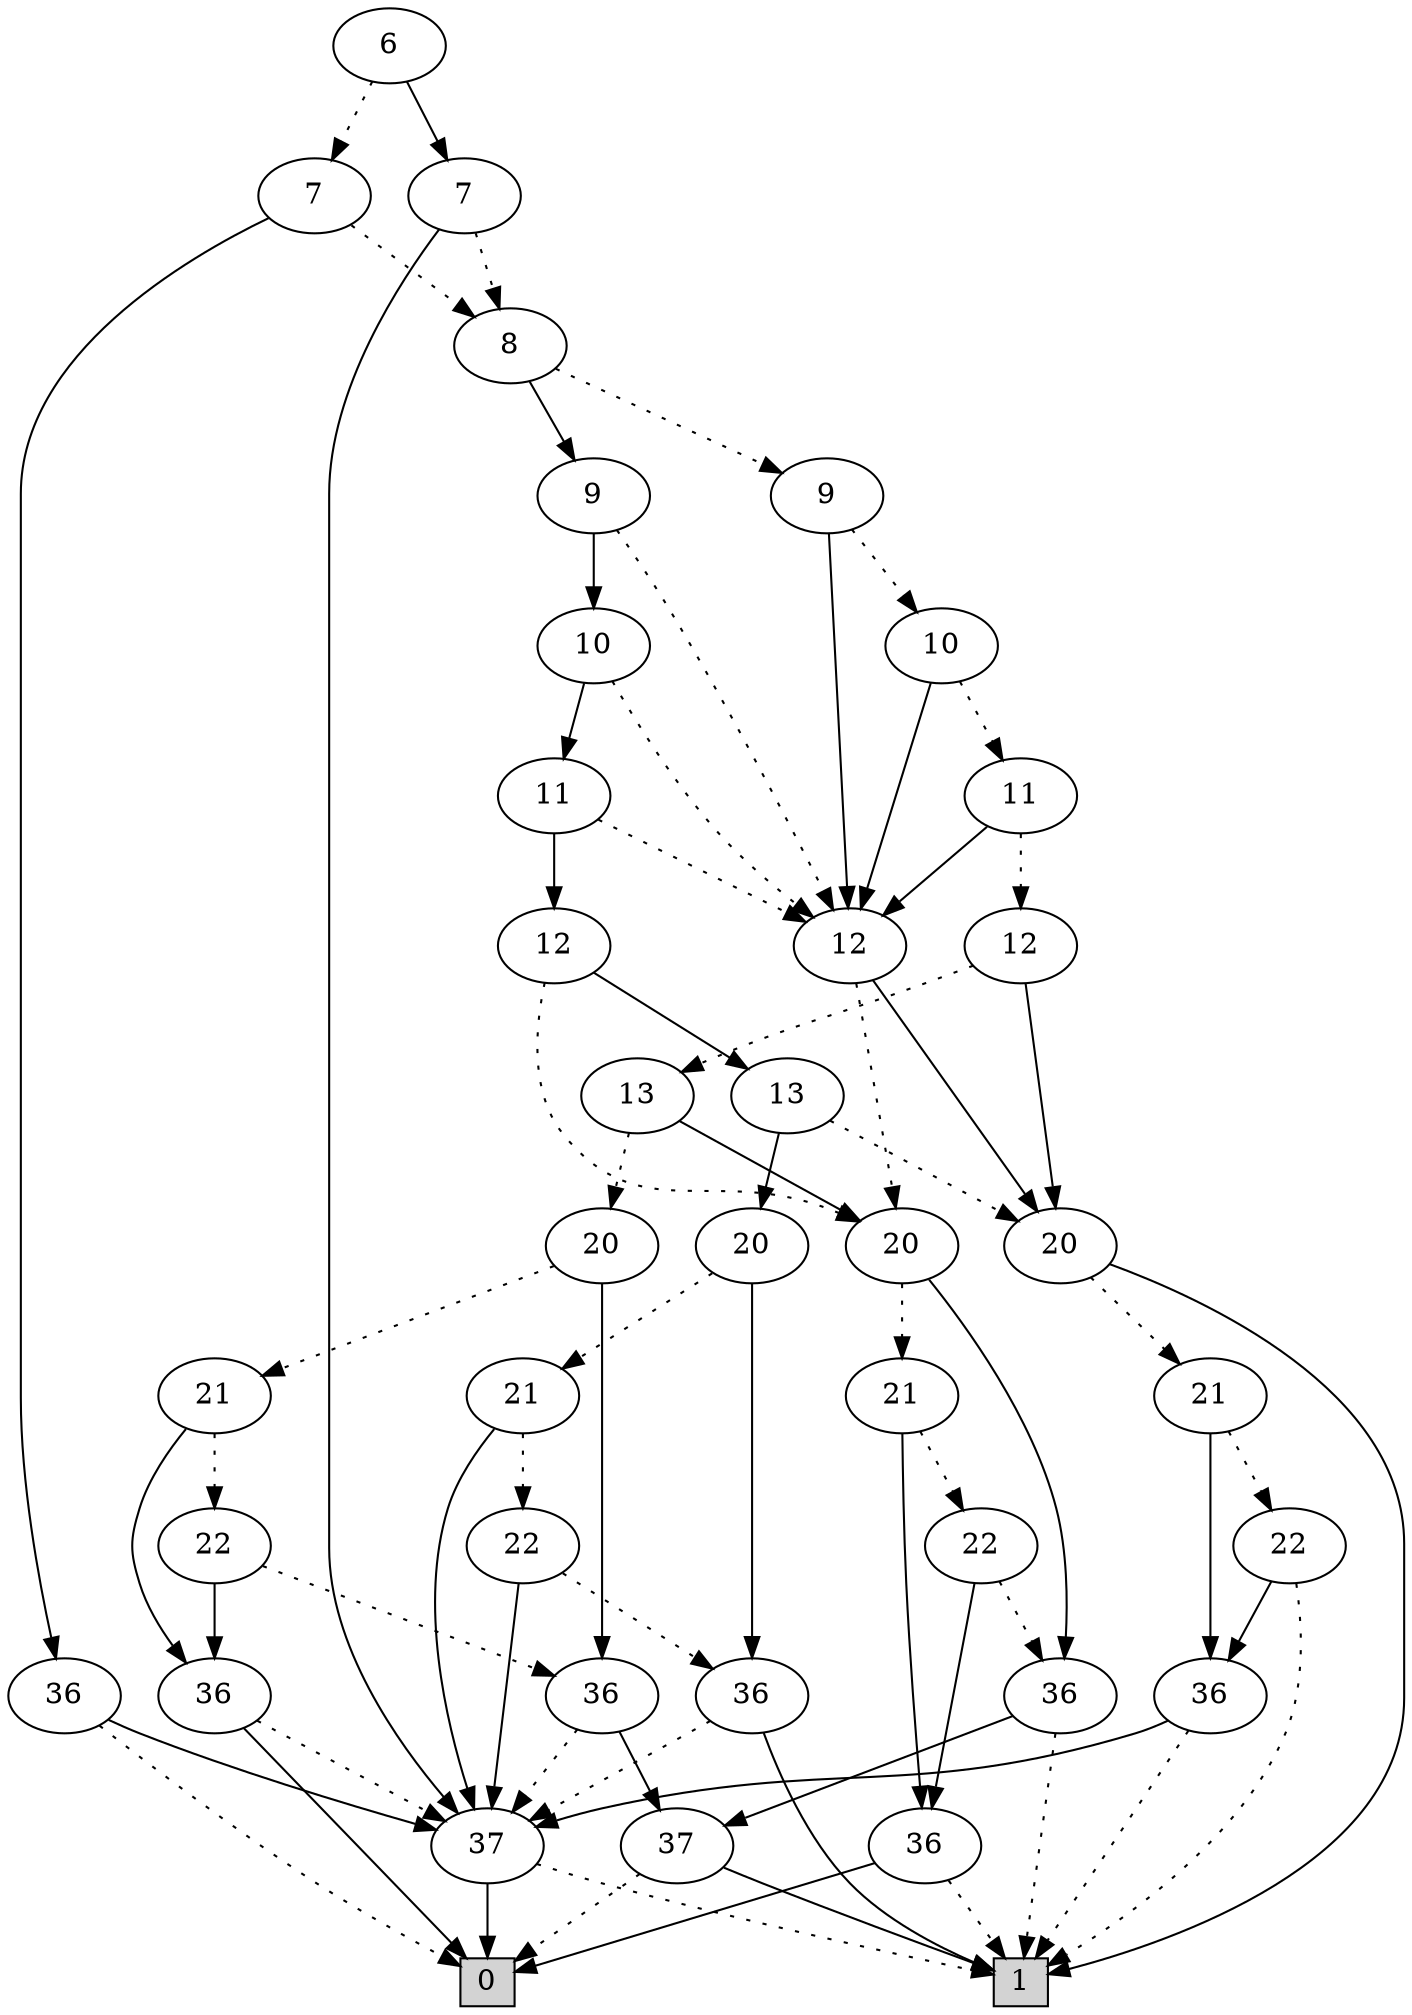 digraph G {
0 [shape=box, label="0", style=filled, shape=box, height=0.3, width=0.3];
1 [shape=box, label="1", style=filled, shape=box, height=0.3, width=0.3];
29585 [label="6"];
29585 -> 29583 [style=dotted];
29585 -> 29584 [style=filled];
29583 [label="7"];
29583 -> 29582 [style=dotted];
29583 -> 7104 [style=filled];
29582 [label="8"];
29582 -> 29577 [style=dotted];
29582 -> 29581 [style=filled];
29577 [label="9"];
29577 -> 29576 [style=dotted];
29577 -> 29574 [style=filled];
29576 [label="10"];
29576 -> 29575 [style=dotted];
29576 -> 29574 [style=filled];
29575 [label="11"];
29575 -> 29573 [style=dotted];
29575 -> 29574 [style=filled];
29573 [label="12"];
29573 -> 14719 [style=dotted];
29573 -> 14649 [style=filled];
14719 [label="13"];
14719 -> 14715 [style=dotted];
14719 -> 14718 [style=filled];
14715 [label="20"];
14715 -> 14714 [style=dotted];
14715 -> 8288 [style=filled];
14714 [label="21"];
14714 -> 14713 [style=dotted];
14714 -> 1256 [style=filled];
14713 [label="22"];
14713 -> 8288 [style=dotted];
14713 -> 1256 [style=filled];
8288 [label="36"];
8288 -> 77 [style=dotted];
8288 -> 76 [style=filled];
77 [label="37"];
77 -> 1 [style=dotted];
77 -> 0 [style=filled];
76 [label="37"];
76 -> 0 [style=dotted];
76 -> 1 [style=filled];
1256 [label="36"];
1256 -> 77 [style=dotted];
1256 -> 0 [style=filled];
14718 [label="20"];
14718 -> 14717 [style=dotted];
14718 -> 7324 [style=filled];
14717 [label="21"];
14717 -> 14716 [style=dotted];
14717 -> 75 [style=filled];
14716 [label="22"];
14716 -> 7324 [style=dotted];
14716 -> 75 [style=filled];
7324 [label="36"];
7324 -> 1 [style=dotted];
7324 -> 76 [style=filled];
75 [label="36"];
75 -> 1 [style=dotted];
75 -> 0 [style=filled];
14649 [label="20"];
14649 -> 14648 [style=dotted];
14649 -> 1 [style=filled];
14648 [label="21"];
14648 -> 3876 [style=dotted];
14648 -> 1340 [style=filled];
3876 [label="22"];
3876 -> 1 [style=dotted];
3876 -> 1340 [style=filled];
1340 [label="36"];
1340 -> 1 [style=dotted];
1340 -> 77 [style=filled];
29574 [label="12"];
29574 -> 14718 [style=dotted];
29574 -> 14649 [style=filled];
29581 [label="9"];
29581 -> 29574 [style=dotted];
29581 -> 29580 [style=filled];
29580 [label="10"];
29580 -> 29574 [style=dotted];
29580 -> 29579 [style=filled];
29579 [label="11"];
29579 -> 29574 [style=dotted];
29579 -> 29578 [style=filled];
29578 [label="12"];
29578 -> 14718 [style=dotted];
29578 -> 14655 [style=filled];
14655 [label="13"];
14655 -> 14649 [style=dotted];
14655 -> 14647 [style=filled];
14647 [label="20"];
14647 -> 14646 [style=dotted];
14647 -> 8279 [style=filled];
14646 [label="21"];
14646 -> 14645 [style=dotted];
14646 -> 77 [style=filled];
14645 [label="22"];
14645 -> 8279 [style=dotted];
14645 -> 77 [style=filled];
8279 [label="36"];
8279 -> 77 [style=dotted];
8279 -> 1 [style=filled];
7104 [label="36"];
7104 -> 0 [style=dotted];
7104 -> 77 [style=filled];
29584 [label="7"];
29584 -> 29582 [style=dotted];
29584 -> 77 [style=filled];
}
